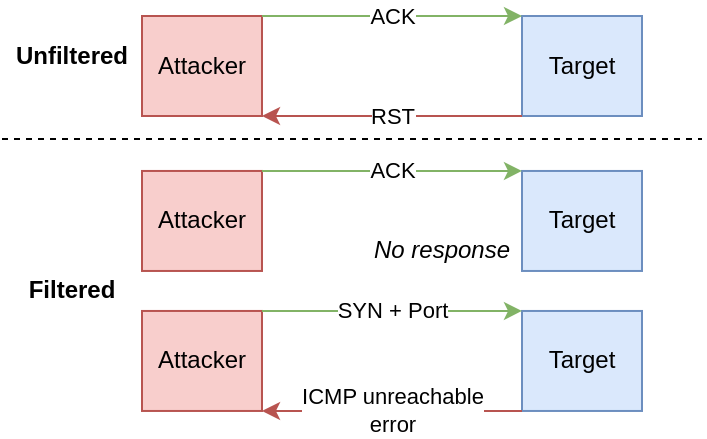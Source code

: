 <mxfile version="13.1.3">
    <diagram id="xMgeZq_AuP-jBk0xDeKk" name="Page-1">
        <mxGraphModel dx="355" dy="241" grid="1" gridSize="10" guides="1" tooltips="1" connect="1" arrows="1" fold="1" page="1" pageScale="1" pageWidth="827" pageHeight="1169" math="0" shadow="0">
            <root>
                <mxCell id="0"/>
                <mxCell id="1" parent="0"/>
                <mxCell id="fyR5RbJ0nXnPsh6vntGL-13" value="Unfiltered" style="text;html=1;strokeColor=none;fillColor=none;align=center;verticalAlign=middle;whiteSpace=wrap;rounded=0;fontStyle=1" parent="1" vertex="1">
                    <mxGeometry y="20.48" width="70" height="20" as="geometry"/>
                </mxCell>
                <mxCell id="fyR5RbJ0nXnPsh6vntGL-14" value="Filtered" style="text;html=1;strokeColor=none;fillColor=none;align=center;verticalAlign=middle;whiteSpace=wrap;rounded=0;fontStyle=1" parent="1" vertex="1">
                    <mxGeometry y="137.48" width="70" height="20" as="geometry"/>
                </mxCell>
                <mxCell id="fyR5RbJ0nXnPsh6vntGL-15" value="Attacker" style="rounded=0;whiteSpace=wrap;html=1;fillColor=#f8cecc;strokeColor=#b85450;" parent="1" vertex="1">
                    <mxGeometry x="70" y="10.0" width="60" height="50" as="geometry"/>
                </mxCell>
                <mxCell id="fyR5RbJ0nXnPsh6vntGL-16" value="Target" style="rounded=0;whiteSpace=wrap;html=1;fillColor=#dae8fc;strokeColor=#6c8ebf;" parent="1" vertex="1">
                    <mxGeometry x="260" y="10.0" width="60" height="50" as="geometry"/>
                </mxCell>
                <mxCell id="fyR5RbJ0nXnPsh6vntGL-17" value="ACK" style="endArrow=classic;html=1;exitX=1;exitY=0;exitDx=0;exitDy=0;entryX=0;entryY=0;entryDx=0;entryDy=0;fillColor=#d5e8d4;strokeColor=#82b366;" parent="1" source="fyR5RbJ0nXnPsh6vntGL-15" target="fyR5RbJ0nXnPsh6vntGL-16" edge="1">
                    <mxGeometry width="50" height="50" relative="1" as="geometry">
                        <mxPoint x="140" y="40.0" as="sourcePoint"/>
                        <mxPoint x="190" y="-10.0" as="targetPoint"/>
                    </mxGeometry>
                </mxCell>
                <mxCell id="fyR5RbJ0nXnPsh6vntGL-19" value="RST" style="endArrow=classic;html=1;entryX=1;entryY=1;entryDx=0;entryDy=0;fillColor=#f8cecc;strokeColor=#b85450;exitX=0;exitY=1;exitDx=0;exitDy=0;" parent="1" source="fyR5RbJ0nXnPsh6vntGL-16" target="fyR5RbJ0nXnPsh6vntGL-15" edge="1">
                    <mxGeometry width="50" height="50" relative="1" as="geometry">
                        <mxPoint x="131" y="90.0" as="sourcePoint"/>
                        <mxPoint x="200" y="50.0" as="targetPoint"/>
                    </mxGeometry>
                </mxCell>
                <mxCell id="fyR5RbJ0nXnPsh6vntGL-20" value="Attacker" style="rounded=0;whiteSpace=wrap;html=1;fillColor=#f8cecc;strokeColor=#b85450;" parent="1" vertex="1">
                    <mxGeometry x="70" y="87.48" width="60" height="50" as="geometry"/>
                </mxCell>
                <mxCell id="fyR5RbJ0nXnPsh6vntGL-21" value="Target" style="rounded=0;whiteSpace=wrap;html=1;fillColor=#dae8fc;strokeColor=#6c8ebf;" parent="1" vertex="1">
                    <mxGeometry x="260" y="87.48" width="60" height="50" as="geometry"/>
                </mxCell>
                <mxCell id="fyR5RbJ0nXnPsh6vntGL-22" value="ACK" style="endArrow=classic;html=1;exitX=1;exitY=0;exitDx=0;exitDy=0;entryX=0;entryY=0;entryDx=0;entryDy=0;fillColor=#d5e8d4;strokeColor=#82b366;" parent="1" source="fyR5RbJ0nXnPsh6vntGL-20" target="fyR5RbJ0nXnPsh6vntGL-21" edge="1">
                    <mxGeometry width="50" height="50" relative="1" as="geometry">
                        <mxPoint x="140" y="117.48" as="sourcePoint"/>
                        <mxPoint x="190" y="67.48" as="targetPoint"/>
                    </mxGeometry>
                </mxCell>
                <mxCell id="fyR5RbJ0nXnPsh6vntGL-26" value="" style="endArrow=none;dashed=1;html=1;" parent="1" edge="1">
                    <mxGeometry width="50" height="50" relative="1" as="geometry">
                        <mxPoint y="71.48" as="sourcePoint"/>
                        <mxPoint x="350" y="71.48" as="targetPoint"/>
                    </mxGeometry>
                </mxCell>
                <mxCell id="oCC51KfEoa3r5FL2rGot-1" value="Attacker" style="rounded=0;whiteSpace=wrap;html=1;fillColor=#f8cecc;strokeColor=#b85450;" parent="1" vertex="1">
                    <mxGeometry x="70" y="157.48" width="60" height="50" as="geometry"/>
                </mxCell>
                <mxCell id="oCC51KfEoa3r5FL2rGot-2" value="Target" style="rounded=0;whiteSpace=wrap;html=1;fillColor=#dae8fc;strokeColor=#6c8ebf;" parent="1" vertex="1">
                    <mxGeometry x="260" y="157.48" width="60" height="50" as="geometry"/>
                </mxCell>
                <mxCell id="oCC51KfEoa3r5FL2rGot-3" value="SYN + Port" style="endArrow=classic;html=1;exitX=1;exitY=0;exitDx=0;exitDy=0;entryX=0;entryY=0;entryDx=0;entryDy=0;fillColor=#d5e8d4;strokeColor=#82b366;" parent="1" source="oCC51KfEoa3r5FL2rGot-1" target="oCC51KfEoa3r5FL2rGot-2" edge="1">
                    <mxGeometry width="50" height="50" relative="1" as="geometry">
                        <mxPoint x="140" y="187.48" as="sourcePoint"/>
                        <mxPoint x="190" y="137.48" as="targetPoint"/>
                    </mxGeometry>
                </mxCell>
                <mxCell id="oCC51KfEoa3r5FL2rGot-5" value="ICMP unreachable&lt;br&gt;error" style="endArrow=classic;html=1;entryX=1;entryY=1;entryDx=0;entryDy=0;fillColor=#f8cecc;strokeColor=#b85450;exitX=0;exitY=1;exitDx=0;exitDy=0;" parent="1" source="oCC51KfEoa3r5FL2rGot-2" target="oCC51KfEoa3r5FL2rGot-1" edge="1">
                    <mxGeometry width="50" height="50" relative="1" as="geometry">
                        <mxPoint x="160" y="190" as="sourcePoint"/>
                        <mxPoint x="200" y="197.48" as="targetPoint"/>
                    </mxGeometry>
                </mxCell>
                <mxCell id="oCC51KfEoa3r5FL2rGot-7" value="No response" style="text;html=1;strokeColor=none;fillColor=none;align=center;verticalAlign=middle;whiteSpace=wrap;rounded=0;fontStyle=2" parent="1" vertex="1">
                    <mxGeometry x="180" y="117.48" width="80" height="20" as="geometry"/>
                </mxCell>
            </root>
        </mxGraphModel>
    </diagram>
</mxfile>